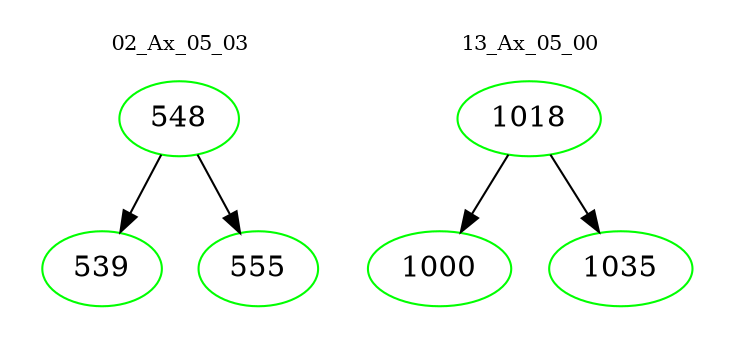 digraph{
subgraph cluster_0 {
color = white
label = "02_Ax_05_03";
fontsize=10;
T0_548 [label="548", color="green"]
T0_548 -> T0_539 [color="black"]
T0_539 [label="539", color="green"]
T0_548 -> T0_555 [color="black"]
T0_555 [label="555", color="green"]
}
subgraph cluster_1 {
color = white
label = "13_Ax_05_00";
fontsize=10;
T1_1018 [label="1018", color="green"]
T1_1018 -> T1_1000 [color="black"]
T1_1000 [label="1000", color="green"]
T1_1018 -> T1_1035 [color="black"]
T1_1035 [label="1035", color="green"]
}
}
